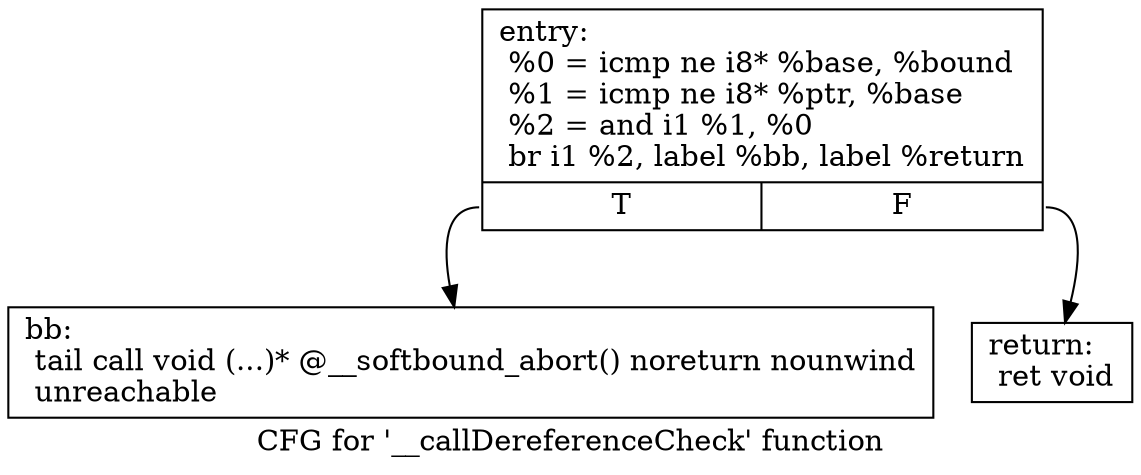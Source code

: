 digraph "CFG for '__callDereferenceCheck' function" {
	label="CFG for '__callDereferenceCheck' function";

	Node0x8501878 [shape=record,label="{entry:\l  %0 = icmp ne i8* %base, %bound    \l  %1 = icmp ne i8* %ptr, %base    \l  %2 = and i1 %1, %0    \l  br i1 %2, label %bb, label %return\l|{<s0>T|<s1>F}}"];
	Node0x8501878:s0 -> Node0x85018c8;
	Node0x8501878:s1 -> Node0x85018f0;
	Node0x85018c8 [shape=record,label="{bb:    \l  tail call void (...)* @__softbound_abort() noreturn nounwind\l  unreachable\l}"];
	Node0x85018f0 [shape=record,label="{return:    \l  ret void\l}"];
}
